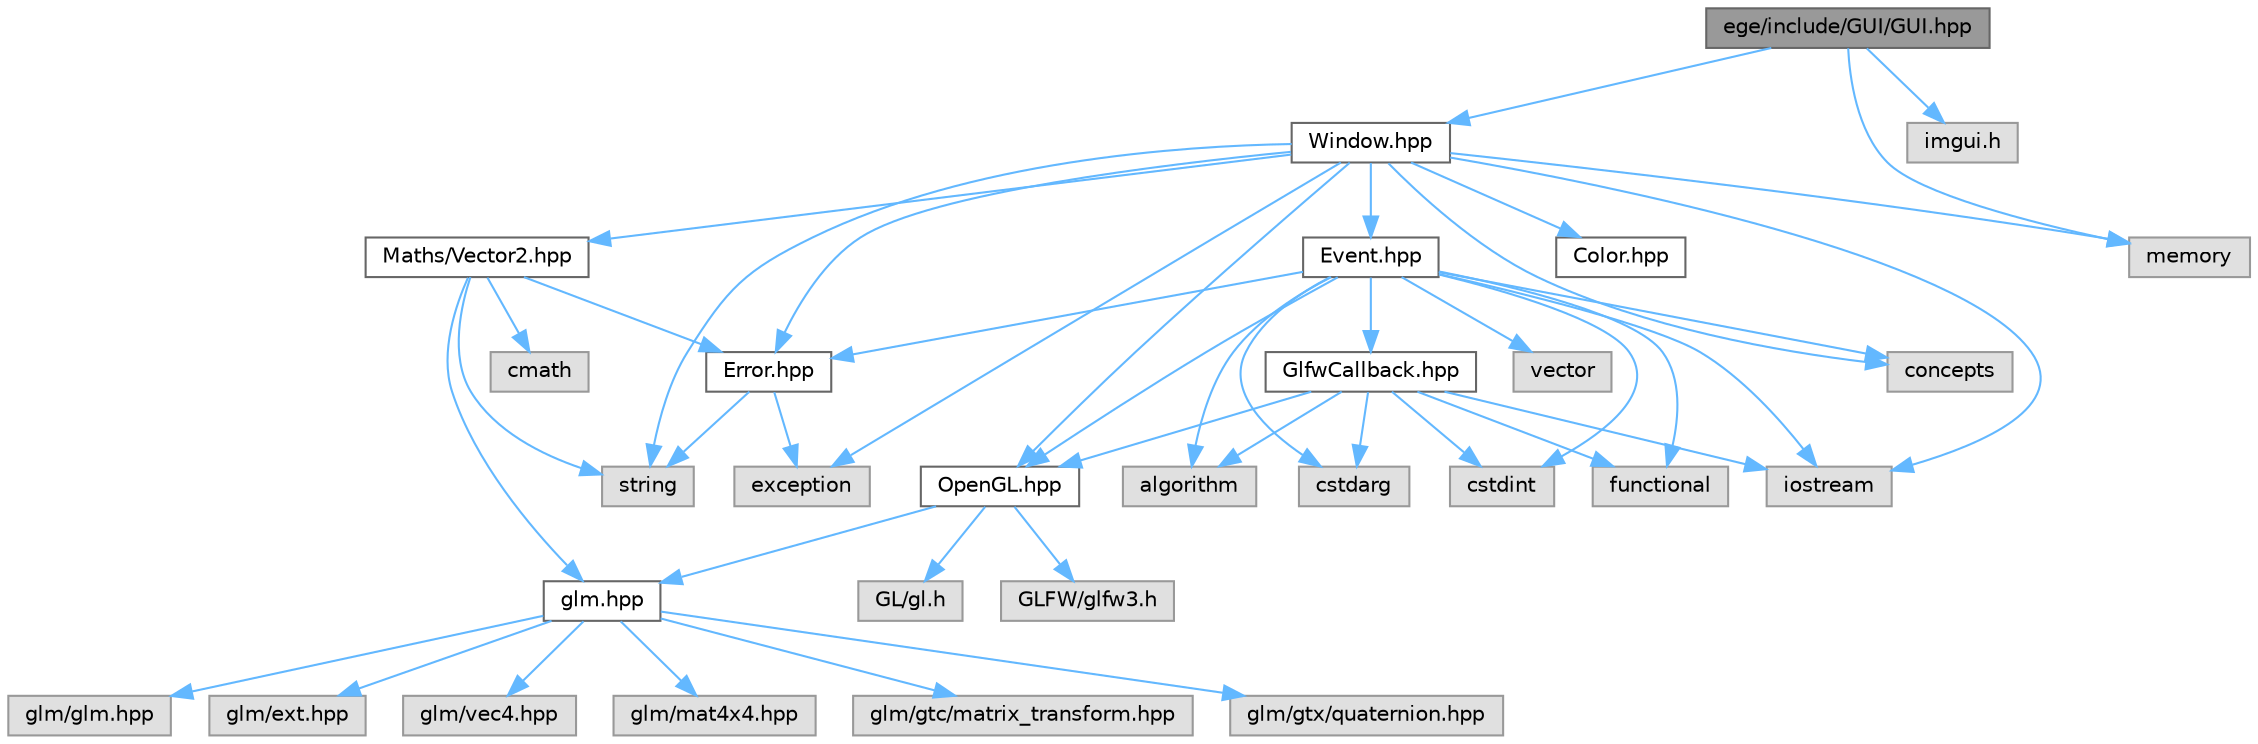 digraph "ege/include/GUI/GUI.hpp"
{
 // LATEX_PDF_SIZE
  bgcolor="transparent";
  edge [fontname=Helvetica,fontsize=10,labelfontname=Helvetica,labelfontsize=10];
  node [fontname=Helvetica,fontsize=10,shape=box,height=0.2,width=0.4];
  Node1 [id="Node000001",label="ege/include/GUI/GUI.hpp",height=0.2,width=0.4,color="gray40", fillcolor="grey60", style="filled", fontcolor="black",tooltip=" "];
  Node1 -> Node2 [id="edge45_Node000001_Node000002",color="steelblue1",style="solid",tooltip=" "];
  Node2 [id="Node000002",label="Window.hpp",height=0.2,width=0.4,color="grey40", fillcolor="white", style="filled",URL="$Window_8hpp.html",tooltip="Contains the declaration of the Window class."];
  Node2 -> Node3 [id="edge46_Node000002_Node000003",color="steelblue1",style="solid",tooltip=" "];
  Node3 [id="Node000003",label="Color.hpp",height=0.2,width=0.4,color="grey40", fillcolor="white", style="filled",URL="$Color_8hpp.html",tooltip="Defines the Color class for representing RGBA colors."];
  Node2 -> Node4 [id="edge47_Node000002_Node000004",color="steelblue1",style="solid",tooltip=" "];
  Node4 [id="Node000004",label="Error.hpp",height=0.2,width=0.4,color="grey40", fillcolor="white", style="filled",URL="$Error_8hpp.html",tooltip="Defines the Error class for the ETIB Game Engine."];
  Node4 -> Node5 [id="edge48_Node000004_Node000005",color="steelblue1",style="solid",tooltip=" "];
  Node5 [id="Node000005",label="exception",height=0.2,width=0.4,color="grey60", fillcolor="#E0E0E0", style="filled",tooltip=" "];
  Node4 -> Node6 [id="edge49_Node000004_Node000006",color="steelblue1",style="solid",tooltip=" "];
  Node6 [id="Node000006",label="string",height=0.2,width=0.4,color="grey60", fillcolor="#E0E0E0", style="filled",tooltip=" "];
  Node2 -> Node7 [id="edge50_Node000002_Node000007",color="steelblue1",style="solid",tooltip=" "];
  Node7 [id="Node000007",label="Event.hpp",height=0.2,width=0.4,color="grey40", fillcolor="white", style="filled",URL="$Event_8hpp.html",tooltip="Contains the declaration of the Eventindow class."];
  Node7 -> Node4 [id="edge51_Node000007_Node000004",color="steelblue1",style="solid",tooltip=" "];
  Node7 -> Node8 [id="edge52_Node000007_Node000008",color="steelblue1",style="solid",tooltip=" "];
  Node8 [id="Node000008",label="GlfwCallback.hpp",height=0.2,width=0.4,color="grey40", fillcolor="white", style="filled",URL="$GlfwCallback_8hpp.html",tooltip=" "];
  Node8 -> Node9 [id="edge53_Node000008_Node000009",color="steelblue1",style="solid",tooltip=" "];
  Node9 [id="Node000009",label="OpenGL.hpp",height=0.2,width=0.4,color="grey40", fillcolor="white", style="filled",URL="$OpenGL_8hpp.html",tooltip=" "];
  Node9 -> Node10 [id="edge54_Node000009_Node000010",color="steelblue1",style="solid",tooltip=" "];
  Node10 [id="Node000010",label="glm.hpp",height=0.2,width=0.4,color="grey40", fillcolor="white", style="filled",URL="$glm_8hpp.html",tooltip=" "];
  Node10 -> Node11 [id="edge55_Node000010_Node000011",color="steelblue1",style="solid",tooltip=" "];
  Node11 [id="Node000011",label="glm/glm.hpp",height=0.2,width=0.4,color="grey60", fillcolor="#E0E0E0", style="filled",tooltip=" "];
  Node10 -> Node12 [id="edge56_Node000010_Node000012",color="steelblue1",style="solid",tooltip=" "];
  Node12 [id="Node000012",label="glm/ext.hpp",height=0.2,width=0.4,color="grey60", fillcolor="#E0E0E0", style="filled",tooltip=" "];
  Node10 -> Node13 [id="edge57_Node000010_Node000013",color="steelblue1",style="solid",tooltip=" "];
  Node13 [id="Node000013",label="glm/vec4.hpp",height=0.2,width=0.4,color="grey60", fillcolor="#E0E0E0", style="filled",tooltip=" "];
  Node10 -> Node14 [id="edge58_Node000010_Node000014",color="steelblue1",style="solid",tooltip=" "];
  Node14 [id="Node000014",label="glm/mat4x4.hpp",height=0.2,width=0.4,color="grey60", fillcolor="#E0E0E0", style="filled",tooltip=" "];
  Node10 -> Node15 [id="edge59_Node000010_Node000015",color="steelblue1",style="solid",tooltip=" "];
  Node15 [id="Node000015",label="glm/gtc/matrix_transform.hpp",height=0.2,width=0.4,color="grey60", fillcolor="#E0E0E0", style="filled",tooltip=" "];
  Node10 -> Node16 [id="edge60_Node000010_Node000016",color="steelblue1",style="solid",tooltip=" "];
  Node16 [id="Node000016",label="glm/gtx/quaternion.hpp",height=0.2,width=0.4,color="grey60", fillcolor="#E0E0E0", style="filled",tooltip=" "];
  Node9 -> Node17 [id="edge61_Node000009_Node000017",color="steelblue1",style="solid",tooltip=" "];
  Node17 [id="Node000017",label="GL/gl.h",height=0.2,width=0.4,color="grey60", fillcolor="#E0E0E0", style="filled",tooltip=" "];
  Node9 -> Node18 [id="edge62_Node000009_Node000018",color="steelblue1",style="solid",tooltip=" "];
  Node18 [id="Node000018",label="GLFW/glfw3.h",height=0.2,width=0.4,color="grey60", fillcolor="#E0E0E0", style="filled",tooltip=" "];
  Node8 -> Node19 [id="edge63_Node000008_Node000019",color="steelblue1",style="solid",tooltip=" "];
  Node19 [id="Node000019",label="algorithm",height=0.2,width=0.4,color="grey60", fillcolor="#E0E0E0", style="filled",tooltip=" "];
  Node8 -> Node20 [id="edge64_Node000008_Node000020",color="steelblue1",style="solid",tooltip=" "];
  Node20 [id="Node000020",label="cstdarg",height=0.2,width=0.4,color="grey60", fillcolor="#E0E0E0", style="filled",tooltip=" "];
  Node8 -> Node21 [id="edge65_Node000008_Node000021",color="steelblue1",style="solid",tooltip=" "];
  Node21 [id="Node000021",label="cstdint",height=0.2,width=0.4,color="grey60", fillcolor="#E0E0E0", style="filled",tooltip=" "];
  Node8 -> Node22 [id="edge66_Node000008_Node000022",color="steelblue1",style="solid",tooltip=" "];
  Node22 [id="Node000022",label="functional",height=0.2,width=0.4,color="grey60", fillcolor="#E0E0E0", style="filled",tooltip=" "];
  Node8 -> Node23 [id="edge67_Node000008_Node000023",color="steelblue1",style="solid",tooltip=" "];
  Node23 [id="Node000023",label="iostream",height=0.2,width=0.4,color="grey60", fillcolor="#E0E0E0", style="filled",tooltip=" "];
  Node7 -> Node9 [id="edge68_Node000007_Node000009",color="steelblue1",style="solid",tooltip=" "];
  Node7 -> Node19 [id="edge69_Node000007_Node000019",color="steelblue1",style="solid",tooltip=" "];
  Node7 -> Node24 [id="edge70_Node000007_Node000024",color="steelblue1",style="solid",tooltip=" "];
  Node24 [id="Node000024",label="concepts",height=0.2,width=0.4,color="grey60", fillcolor="#E0E0E0", style="filled",tooltip=" "];
  Node7 -> Node20 [id="edge71_Node000007_Node000020",color="steelblue1",style="solid",tooltip=" "];
  Node7 -> Node21 [id="edge72_Node000007_Node000021",color="steelblue1",style="solid",tooltip=" "];
  Node7 -> Node22 [id="edge73_Node000007_Node000022",color="steelblue1",style="solid",tooltip=" "];
  Node7 -> Node23 [id="edge74_Node000007_Node000023",color="steelblue1",style="solid",tooltip=" "];
  Node7 -> Node25 [id="edge75_Node000007_Node000025",color="steelblue1",style="solid",tooltip=" "];
  Node25 [id="Node000025",label="vector",height=0.2,width=0.4,color="grey60", fillcolor="#E0E0E0", style="filled",tooltip=" "];
  Node2 -> Node26 [id="edge76_Node000002_Node000026",color="steelblue1",style="solid",tooltip=" "];
  Node26 [id="Node000026",label="Maths/Vector2.hpp",height=0.2,width=0.4,color="grey40", fillcolor="white", style="filled",URL="$Vector2_8hpp.html",tooltip="Defines the Vector2 class for representing 2D vectors."];
  Node26 -> Node4 [id="edge77_Node000026_Node000004",color="steelblue1",style="solid",tooltip=" "];
  Node26 -> Node10 [id="edge78_Node000026_Node000010",color="steelblue1",style="solid",tooltip=" "];
  Node26 -> Node27 [id="edge79_Node000026_Node000027",color="steelblue1",style="solid",tooltip=" "];
  Node27 [id="Node000027",label="cmath",height=0.2,width=0.4,color="grey60", fillcolor="#E0E0E0", style="filled",tooltip=" "];
  Node26 -> Node6 [id="edge80_Node000026_Node000006",color="steelblue1",style="solid",tooltip=" "];
  Node2 -> Node9 [id="edge81_Node000002_Node000009",color="steelblue1",style="solid",tooltip=" "];
  Node2 -> Node24 [id="edge82_Node000002_Node000024",color="steelblue1",style="solid",tooltip=" "];
  Node2 -> Node5 [id="edge83_Node000002_Node000005",color="steelblue1",style="solid",tooltip=" "];
  Node2 -> Node23 [id="edge84_Node000002_Node000023",color="steelblue1",style="solid",tooltip=" "];
  Node2 -> Node28 [id="edge85_Node000002_Node000028",color="steelblue1",style="solid",tooltip=" "];
  Node28 [id="Node000028",label="memory",height=0.2,width=0.4,color="grey60", fillcolor="#E0E0E0", style="filled",tooltip=" "];
  Node2 -> Node6 [id="edge86_Node000002_Node000006",color="steelblue1",style="solid",tooltip=" "];
  Node1 -> Node28 [id="edge87_Node000001_Node000028",color="steelblue1",style="solid",tooltip=" "];
  Node1 -> Node29 [id="edge88_Node000001_Node000029",color="steelblue1",style="solid",tooltip=" "];
  Node29 [id="Node000029",label="imgui.h",height=0.2,width=0.4,color="grey60", fillcolor="#E0E0E0", style="filled",tooltip=" "];
}
